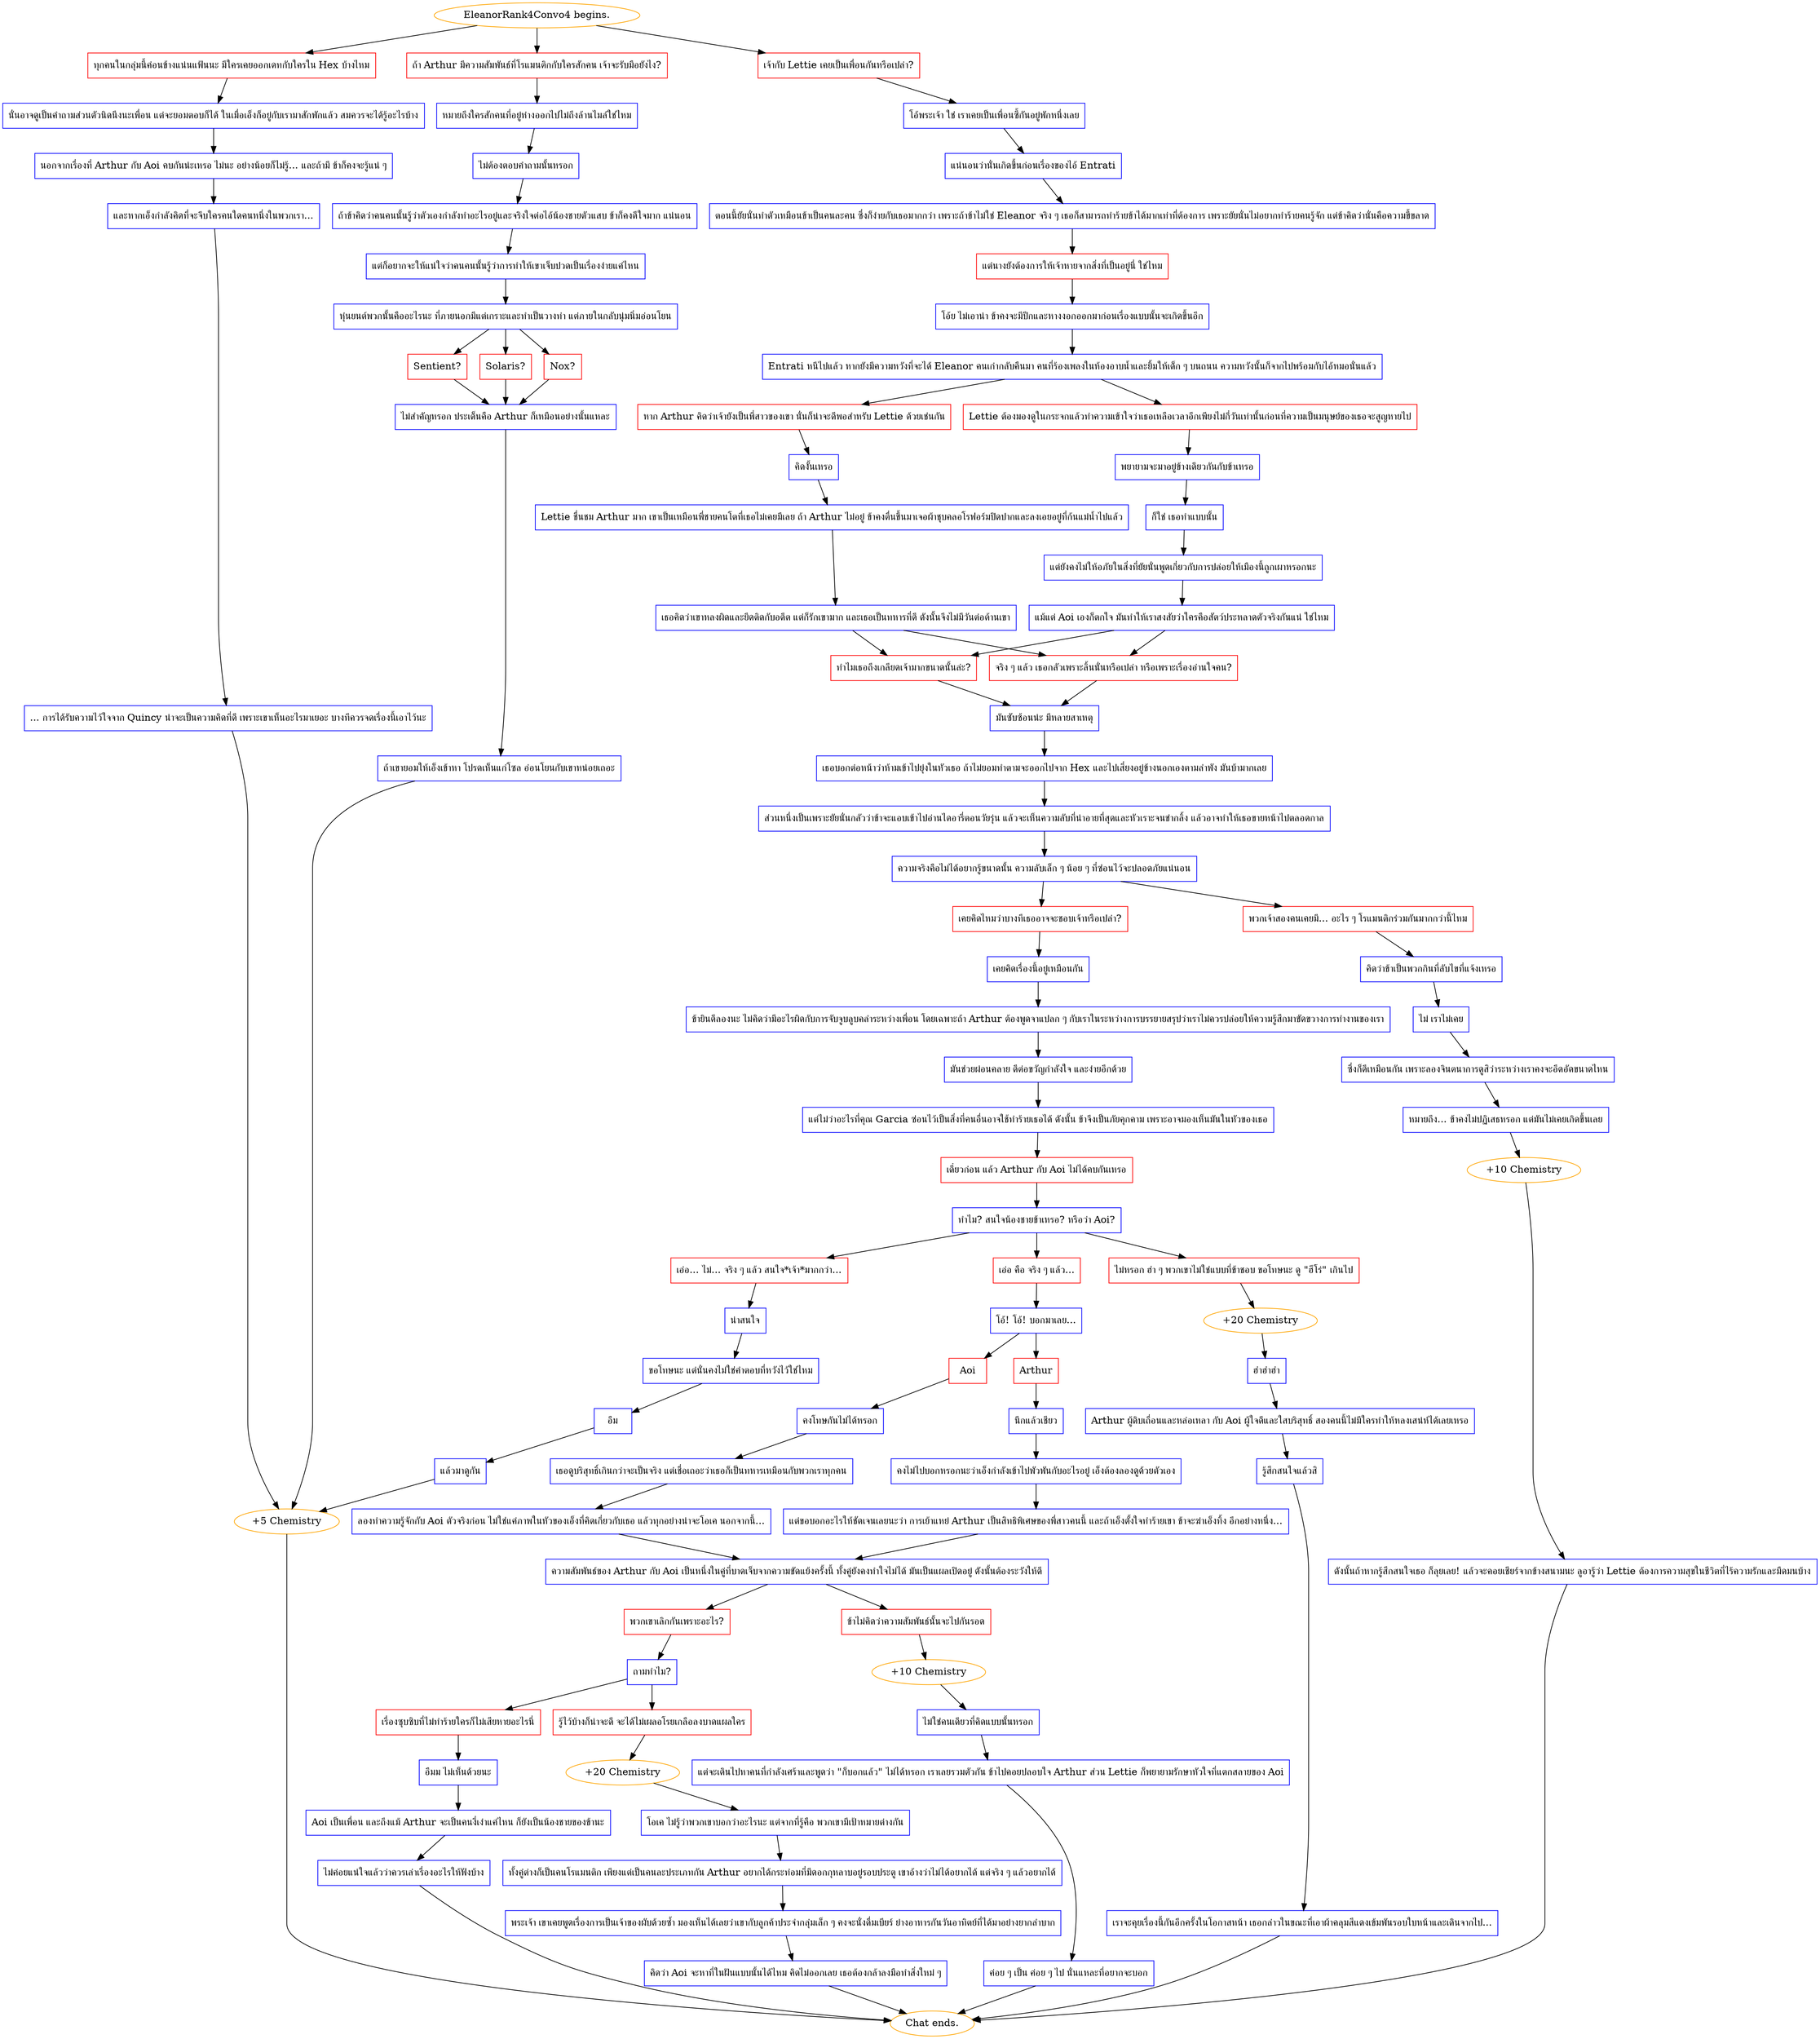 digraph {
	"EleanorRank4Convo4 begins." [color=orange];
		"EleanorRank4Convo4 begins." -> j4060729727;
		"EleanorRank4Convo4 begins." -> j2547264074;
		"EleanorRank4Convo4 begins." -> j2150913711;
	j4060729727 [label="เจ้ากับ Lettie เคยเป็นเพื่อนกันหรือเปล่า?",shape=box,color=red];
		j4060729727 -> j1004534267;
	j2547264074 [label="ทุกคนในกลุ่มนี้ค่อนข้างแน่นแฟ้นนะ มีใครเคยออกเดทกับใครใน Hex บ้างไหม",shape=box,color=red];
		j2547264074 -> j3602990143;
	j2150913711 [label="ถ้า Arthur มีความสัมพันธ์ที่โรแมนติกกับใครสักคน เจ้าจะรับมือยังไง?",shape=box,color=red];
		j2150913711 -> j3459365812;
	j1004534267 [label="โอ้พระเจ้า ใช่ เราเคยเป็นเพื่อนซี้กันอยู่พักหนึ่งเลย",shape=box,color=blue];
		j1004534267 -> j1178902958;
	j3602990143 [label="นั่นอาจดูเป็นคำถามส่วนตัวนิดนึงนะเพื่อน แต่จะยอมตอบก็ได้ ในเมื่อเอ็งก็อยู่กับเรามาสักพักแล้ว สมควรจะได้รู้อะไรบ้าง",shape=box,color=blue];
		j3602990143 -> j2249381008;
	j3459365812 [label="หมายถึงใครสักคนที่อยู่ห่างออกไปไม่ถึงล้านไมล์ใช่ไหม",shape=box,color=blue];
		j3459365812 -> j2449109193;
	j1178902958 [label="แน่นอนว่านั่นเกิดขึ้นก่อนเรื่องของไอ้ Entrati",shape=box,color=blue];
		j1178902958 -> j3753718534;
	j2249381008 [label="นอกจากเรื่องที่ Arthur กับ Aoi คบกันน่ะเหรอ ไม่นะ อย่างน้อยก็ไม่รู้... และถ้ามี ข้าก็คงจะรู้แน่ ๆ",shape=box,color=blue];
		j2249381008 -> j3359839550;
	j2449109193 [label="ไม่ต้องตอบคำถามนั้นหรอก",shape=box,color=blue];
		j2449109193 -> j3150577359;
	j3753718534 [label="ตอนนี้ยัยนั่นทำตัวเหมือนข้าเป็นคนละคน ซึ่งก็ง่ายกับเธอมากกว่า เพราะถ้าข้าไม่ใช่ Eleanor จริง ๆ เธอก็สามารถทำร้ายข้าได้มากเท่าที่ต้องการ เพราะยัยนั่นไม่อยากทำร้ายคนรู้จัก แต่ข้าคิดว่านั่นคือความขี้ขลาด",shape=box,color=blue];
		j3753718534 -> j2810107557;
	j3359839550 [label="และหากเอ็งกำลังคิดที่จะจีบใครคนใดคนหนึ่งในพวกเรา...",shape=box,color=blue];
		j3359839550 -> j1418874936;
	j3150577359 [label="ถ้าข้าคิดว่าคนคนนั้นรู้ว่าตัวเองกำลังทำอะไรอยู่และจริงใจต่อไอ้น้องชายตัวแสบ ข้าก็คงดีใจมาก แน่นอน",shape=box,color=blue];
		j3150577359 -> j3357225032;
	j2810107557 [label="แต่นางยังต้องการให้เจ้าหายจากสิ่งที่เป็นอยู่นี่ ใช่ไหม",shape=box,color=red];
		j2810107557 -> j996541087;
	j1418874936 [label="... การได้รับความไว้ใจจาก Quincy น่าจะเป็นความคิดที่ดี เพราะเขาเห็นอะไรมาเยอะ บางทีควรจดเรื่องนี้เอาไว้นะ",shape=box,color=blue];
		j1418874936 -> j4081414586;
	j3357225032 [label="แต่ก็อยากจะให้แน่ใจว่าคนคนนั้นรู้ว่าการทำให้เขาเจ็บปวดเป็นเรื่องง่ายแค่ไหน",shape=box,color=blue];
		j3357225032 -> j1232789025;
	j996541087 [label="โอ้ย ไม่เอาน่า ข้าคงจะมีปีกและหางงอกออกมาก่อนเรื่องแบบนั้นจะเกิดขึ้นอีก",shape=box,color=blue];
		j996541087 -> j3608974331;
	j4081414586 [label="+5 Chemistry",color=orange];
		j4081414586 -> "Chat ends.";
	j1232789025 [label="หุ่นยนต์พวกนั้นคืออะไรนะ ที่ภายนอกมีแต่เกราะและทำเป็นวางท่า แต่ภายในกลับนุ่มนิ่มอ่อนโยน",shape=box,color=blue];
		j1232789025 -> j388073403;
		j1232789025 -> j260530717;
		j1232789025 -> j2666557816;
	j3608974331 [label="Entrati หนีไปแล้ว หากยังมีความหวังที่จะได้ Eleanor คนเก่ากลับคืนมา คนที่ร้องเพลงในห้องอาบน้ำและยิ้มให้เด็ก ๆ บนถนน ความหวังนั้นก็จากไปพร้อมกับไอ้หมอนั่นแล้ว",shape=box,color=blue];
		j3608974331 -> j1867138103;
		j3608974331 -> j377224996;
	"Chat ends." [color=orange];
	j388073403 [label="Solaris?",shape=box,color=red];
		j388073403 -> j1950886899;
	j260530717 [label="Nox?",shape=box,color=red];
		j260530717 -> j1950886899;
	j2666557816 [label="Sentient?",shape=box,color=red];
		j2666557816 -> j1950886899;
	j1867138103 [label="Lettie ต้องมองดูในกระจกแล้วทำความเข้าใจว่าเธอเหลือเวลาอีกเพียงไม่กี่วันเท่านั้นก่อนที่ความเป็นมนุษย์ของเธอจะสูญหายไป",shape=box,color=red];
		j1867138103 -> j3284755233;
	j377224996 [label="หาก Arthur คิดว่าเจ้ายังเป็นพี่สาวของเขา นั่นก็น่าจะดีพอสำหรับ Lettie ด้วยเช่นกัน",shape=box,color=red];
		j377224996 -> j3314354366;
	j1950886899 [label="ไม่สำคัญหรอก ประเด็นคือ Arthur ก็เหมือนอย่างนั้นแหละ",shape=box,color=blue];
		j1950886899 -> j2090346962;
	j3284755233 [label="พยายามจะมาอยู่ข้างเดียวกันกับข้าเหรอ",shape=box,color=blue];
		j3284755233 -> j467783024;
	j3314354366 [label="คิดงั้นเหรอ",shape=box,color=blue];
		j3314354366 -> j2325942014;
	j2090346962 [label="ถ้าเขายอมให้เอ็งเข้าหา โปรดเห็นแก่โซล อ่อนโยนกับเขาหน่อยเถอะ",shape=box,color=blue];
		j2090346962 -> j4081414586;
	j467783024 [label="ก็ใช่ เธอทำแบบนั้น",shape=box,color=blue];
		j467783024 -> j4255471986;
	j2325942014 [label="Lettie ชื่นชม Arthur มาก เขาเป็นเหมือนพี่ชายคนโตที่เธอไม่เคยมีเลย ถ้า Arthur ไม่อยู่ ข้าคงตื่นขึ้นมาเจอผ้าชุบคลอโรฟอร์มปิดปากและลงเอยอยู่ที่ก้นแม่น้ำไปแล้ว",shape=box,color=blue];
		j2325942014 -> j670680130;
	j4255471986 [label="แต่ยังคงไม่ให้อภัยในสิ่งที่ยัยนั่นพูดเกี่ยวกับการปล่อยให้เมืองนี้ถูกเผาหรอกนะ",shape=box,color=blue];
		j4255471986 -> j1655972383;
	j670680130 [label="เธอคิดว่าเขาหลงผิดและยึดติดกับอดีต แต่ก็รักเขามาก และเธอเป็นทหารที่ดี ดังนั้นจึงไม่มีวันต่อต้านเขา",shape=box,color=blue];
		j670680130 -> j4022383969;
		j670680130 -> j1125939537;
	j1655972383 [label="แม้แต่ Aoi เองก็ตกใจ มันทำให้เราสงสัยว่าใครคือสัตว์ประหลาดตัวจริงกันแน่ ใช่ไหม",shape=box,color=blue];
		j1655972383 -> j4022383969;
		j1655972383 -> j1125939537;
	j4022383969 [label="ทำไมเธอถึงเกลียดเจ้ามากขนาดนั้นล่ะ?",shape=box,color=red];
		j4022383969 -> j73198380;
	j1125939537 [label="จริง ๆ แล้ว เธอกลัวเพราะลิ้นนั่นหรือเปล่า หรือเพราะเรื่องอ่านใจคน?",shape=box,color=red];
		j1125939537 -> j73198380;
	j73198380 [label="มันซับซ้อนน่ะ มีหลายสาเหตุ",shape=box,color=blue];
		j73198380 -> j1693642801;
	j1693642801 [label="เธอบอกต่อหน้าว่าห้ามเข้าไปยุ่งในหัวเธอ ถ้าไม่ยอมทำตามจะออกไปจาก Hex และไปเสี่ยงอยู่ข้างนอกเองตามลำพัง มันบ้ามากเลย",shape=box,color=blue];
		j1693642801 -> j2168383736;
	j2168383736 [label="ส่วนหนึ่งเป็นเพราะยัยนั่นกลัวว่าข้าจะแอบเข้าไปอ่านไดอารี่ตอนวัยรุ่น แล้วจะเห็นความลับที่น่าอายที่สุดและหัวเราะจนขำกลิ้ง แล้วอาจทำให้เธอขายหน้าไปตลอดกาล",shape=box,color=blue];
		j2168383736 -> j1173740230;
	j1173740230 [label="ความจริงคือไม่ได้อยากรู้ขนาดนั้น ความลับเล็ก ๆ น้อย ๆ ที่ซ่อนไว้จะปลอดภัยแน่นอน",shape=box,color=blue];
		j1173740230 -> j1623681362;
		j1173740230 -> j2441380445;
	j1623681362 [label="พวกเจ้าสองคนเคยมี... อะไร ๆ โรแมนติกร่วมกันมากกว่านี้ไหม",shape=box,color=red];
		j1623681362 -> j3360976362;
	j2441380445 [label="เคยคิดไหมว่าบางทีเธออาจจะชอบเจ้าหรือเปล่า?",shape=box,color=red];
		j2441380445 -> j730397182;
	j3360976362 [label="คิดว่าข้าเป็นพวกกินที่ลับไขที่แจ้งเหรอ",shape=box,color=blue];
		j3360976362 -> j3382599283;
	j730397182 [label="เคยคิดเรื่องนี้อยู่เหมือนกัน",shape=box,color=blue];
		j730397182 -> j778228549;
	j3382599283 [label="ไม่ เราไม่เคย",shape=box,color=blue];
		j3382599283 -> j3682737222;
	j778228549 [label="ข้ายินดีลองนะ ไม่คิดว่ามีอะไรผิดกับการจับจูบลูบคลำระหว่างเพื่อน โดยเฉพาะถ้า Arthur ต้องพูดจาแปลก ๆ กับเราในระหว่างการบรรยายสรุปว่าเราไม่ควรปล่อยให้ความรู้สึกมาขัดขวางการทำงานของเรา",shape=box,color=blue];
		j778228549 -> j3173300496;
	j3682737222 [label="ซึ่งก็ดีเหมือนกัน เพราะลองจินตนาการดูสิว่าระหว่างเราคงจะอึดอัดขนาดไหน",shape=box,color=blue];
		j3682737222 -> j1248678466;
	j3173300496 [label="มันช่วยผ่อนคลาย ดีต่อขวัญกำลังใจ และง่ายอีกด้วย",shape=box,color=blue];
		j3173300496 -> j2917886807;
	j1248678466 [label="หมายถึง... ข้าคงไม่ปฏิเสธหรอก แต่มันไม่เคยเกิดขึ้นเลย",shape=box,color=blue];
		j1248678466 -> j3218598158;
	j2917886807 [label="แต่ไม่ว่าอะไรที่คุณ Garcia ซ่อนไว้เป็นสิ่งที่คนอื่นอาจใช้ทำร้ายเธอได้ ดังนั้น ข้าจึงเป็นภัยคุกคาม เพราะอาจมองเห็นมันในหัวของเธอ",shape=box,color=blue];
		j2917886807 -> j657258738;
	j3218598158 [label="+10 Chemistry",color=orange];
		j3218598158 -> j1694380376;
	j657258738 [label="เดี๋ยวก่อน แล้ว Arthur กับ Aoi ไม่ได้คบกันเหรอ",shape=box,color=red];
		j657258738 -> j471004415;
	j1694380376 [label="ดังนั้นถ้าหากรู้สึกสนใจเธอ ก็ลุยเลย! แล้วจะคอยเชียร์จากข้างสนามนะ ลูอารู้ว่า Lettie ต้องการความสุขในชีวิตที่ไร้ความรักและมืดมนบ้าง",shape=box,color=blue];
		j1694380376 -> "Chat ends.";
	j471004415 [label="ทำไม? สนใจน้องชายข้าเหรอ? หรือว่า Aoi?",shape=box,color=blue];
		j471004415 -> j2928519140;
		j471004415 -> j1103044302;
		j471004415 -> j3396846517;
	j2928519140 [label="เอ่อ คือ จริง ๆ แล้ว...",shape=box,color=red];
		j2928519140 -> j3979928541;
	j1103044302 [label="เอ่อ... ไม่... จริง ๆ แล้ว สนใจ*เจ้า*มากกว่า...",shape=box,color=red];
		j1103044302 -> j2951145681;
	j3396846517 [label="ไม่หรอก ฮ่า ๆ พวกเขาไม่ใช่แบบที่ข้าชอบ ขอโทษนะ ดู \"ฮีโร่\" เกินไป",shape=box,color=red];
		j3396846517 -> j1076114622;
	j3979928541 [label="โอ้! โอ้! บอกมาเลย...",shape=box,color=blue];
		j3979928541 -> j3783448892;
		j3979928541 -> j1896381101;
	j2951145681 [label="น่าสนใจ",shape=box,color=blue];
		j2951145681 -> j791744666;
	j1076114622 [label="+20 Chemistry",color=orange];
		j1076114622 -> j3599627774;
	j3783448892 [label="Arthur",shape=box,color=red];
		j3783448892 -> j1342719049;
	j1896381101 [label="Aoi",shape=box,color=red];
		j1896381101 -> j401890616;
	j791744666 [label="ขอโทษนะ แต่นั่นคงไม่ใช่คำตอบที่หวังไว้ใช่ไหม",shape=box,color=blue];
		j791744666 -> j3076186461;
	j3599627774 [label="ฮ่าฮ่าฮ่า",shape=box,color=blue];
		j3599627774 -> j1428668765;
	j1342719049 [label="นึกแล้วเชียว",shape=box,color=blue];
		j1342719049 -> j75400651;
	j401890616 [label="คงโทษกันไม่ได้หรอก",shape=box,color=blue];
		j401890616 -> j3354232404;
	j3076186461 [label="อืม",shape=box,color=blue];
		j3076186461 -> j3697736572;
	j1428668765 [label="Arthur ผู้ดิบเถื่อนและหล่อเหลา กับ Aoi ผู้ใจดีและใสบริสุทธิ์ สองคนนี้ไม่มีใครทำให้หลงเสน่ห์ได้เลยเหรอ",shape=box,color=blue];
		j1428668765 -> j3258695301;
	j75400651 [label="คงไม่ไปบอกหรอกนะว่าเอ็งกำลังเข้าไปพัวพันกับอะไรอยู่ เอ็งต้องลองดูด้วยตัวเอง",shape=box,color=blue];
		j75400651 -> j1804596715;
	j3354232404 [label="เธอดูบริสุทธิ์เกินกว่าจะเป็นจริง แต่เชื่อเถอะว่าเธอก็เป็นทหารเหมือนกับพวกเราทุกคน",shape=box,color=blue];
		j3354232404 -> j3597421170;
	j3697736572 [label="แล้วมาดูกัน",shape=box,color=blue];
		j3697736572 -> j4081414586;
	j3258695301 [label="รู้สึกสนใจแล้วสิ",shape=box,color=blue];
		j3258695301 -> j495367970;
	j1804596715 [label="แต่ขอบอกอะไรให้ชัดเจนเลยนะว่า การเย้าแหย่ Arthur เป็นสิทธิพิเศษของพี่สาวคนนี้ และถ้าเอ็งตั้งใจทำร้ายเขา ข้าจะฆ่าเอ็งทิ้ง อีกอย่างหนึ่ง...",shape=box,color=blue];
		j1804596715 -> j101282614;
	j3597421170 [label="ลองทำความรู้จักกับ Aoi ตัวจริงก่อน ไม่ใช่แค่ภาพในหัวของเอ็งที่คิดเกี่ยวกับเธอ แล้วทุกอย่างน่าจะโอเค นอกจากนี้...",shape=box,color=blue];
		j3597421170 -> j101282614;
	j495367970 [label="เราจะคุยเรื่องนี้กันอีกครั้งในโอกาสหน้า เธอกล่าวในขณะที่เอาผ้าคลุมสีแดงเข้มพันรอบใบหน้าและเดินจากไป...",shape=box,color=blue];
		j495367970 -> "Chat ends.";
	j101282614 [label="ความสัมพันธ์ของ Arthur กับ Aoi เป็นหนึ่งในคู่ที่บาดเจ็บจากความขัดแย้งครั้งนี้ ทั้งคู่ยังคงทำใจไม่ได้ มันเป็นแผลเปิดอยู่ ดังนั้นต้องระวังให้ดี",shape=box,color=blue];
		j101282614 -> j2853018952;
		j101282614 -> j3370246244;
	j2853018952 [label="พวกเขาเลิกกันเพราะอะไร?",shape=box,color=red];
		j2853018952 -> j3428818111;
	j3370246244 [label="ข้าไม่คิดว่าความสัมพันธ์นั้นจะไปกันรอด",shape=box,color=red];
		j3370246244 -> j2607030424;
	j3428818111 [label="ถามทำไม?",shape=box,color=blue];
		j3428818111 -> j2602094268;
		j3428818111 -> j61998260;
	j2607030424 [label="+10 Chemistry",color=orange];
		j2607030424 -> j1452059627;
	j2602094268 [label="เรื่องซุบซิบที่ไม่ทำร้ายใครก็ไม่เสียหายอะไรนี่",shape=box,color=red];
		j2602094268 -> j1011065594;
	j61998260 [label="รู้ไว้บ้างก็น่าจะดี จะได้ไม่เผลอโรยเกลือลงบาดแผลใคร",shape=box,color=red];
		j61998260 -> j3032136569;
	j1452059627 [label="ไม่ใช่คนเดียวที่คิดแบบนั้นหรอก",shape=box,color=blue];
		j1452059627 -> j444789577;
	j1011065594 [label="อืมม ไม่เห็นด้วยนะ",shape=box,color=blue];
		j1011065594 -> j981218701;
	j3032136569 [label="+20 Chemistry",color=orange];
		j3032136569 -> j1841852459;
	j444789577 [label="แต่จะเดินไปหาคนที่กำลังเศร้าและพูดว่า \"ก็บอกแล้ว\" ไม่ได้หรอก เราเลยรวมตัวกัน ข้าไปคอยปลอบใจ Arthur ส่วน Lettie ก็พยายามรักษาหัวใจที่แตกสลายของ Aoi",shape=box,color=blue];
		j444789577 -> j2995887880;
	j981218701 [label="Aoi เป็นเพื่อน และถึงแม้ Arthur จะเป็นคนงี่เง่าแค่ไหน ก็ยังเป็นน้องชายของข้านะ",shape=box,color=blue];
		j981218701 -> j1837270540;
	j1841852459 [label="โอเค ไม่รู้ว่าพวกเขาบอกว่าอะไรนะ แต่จากที่รู้คือ พวกเขามีเป้าหมายต่างกัน",shape=box,color=blue];
		j1841852459 -> j2320785897;
	j2995887880 [label="ค่อย ๆ เป็น ค่อย ๆ ไป นั่นแหละที่อยากจะบอก",shape=box,color=blue];
		j2995887880 -> "Chat ends.";
	j1837270540 [label="ไม่ค่อยแน่ใจแล้วว่าควรเล่าเรื่องอะไรให้ฟังบ้าง",shape=box,color=blue];
		j1837270540 -> "Chat ends.";
	j2320785897 [label="ทั้งคู่ต่างก็เป็นคนโรแมนติก เพียงแต่เป็นคนละประเภทกัน Arthur อยากได้กระท่อมที่มีดอกกุหลาบอยู่รอบประตู เขาอ้างว่าไม่ได้อยากได้ แต่จริง ๆ แล้วอยากได้",shape=box,color=blue];
		j2320785897 -> j251002012;
	j251002012 [label="พระเจ้า เขาเคยพูดเรื่องการเป็นเจ้าของผับด้วยซ้ำ มองเห็นได้เลยว่าเขากับลูกค้าประจำกลุ่มเล็ก ๆ คงจะนั่งดื่มเบียร์ ย่างอาหารกันวันอาทิตย์ที่ได้มาอย่างยากลำบาก",shape=box,color=blue];
		j251002012 -> j235631026;
	j235631026 [label="คิดว่า Aoi จะหาที่ในฝันแบบนั้นได้ไหม คิดไม่ออกเลย เธอต้องกล้าลงมือทำสิ่งใหม่ ๆ",shape=box,color=blue];
		j235631026 -> "Chat ends.";
}